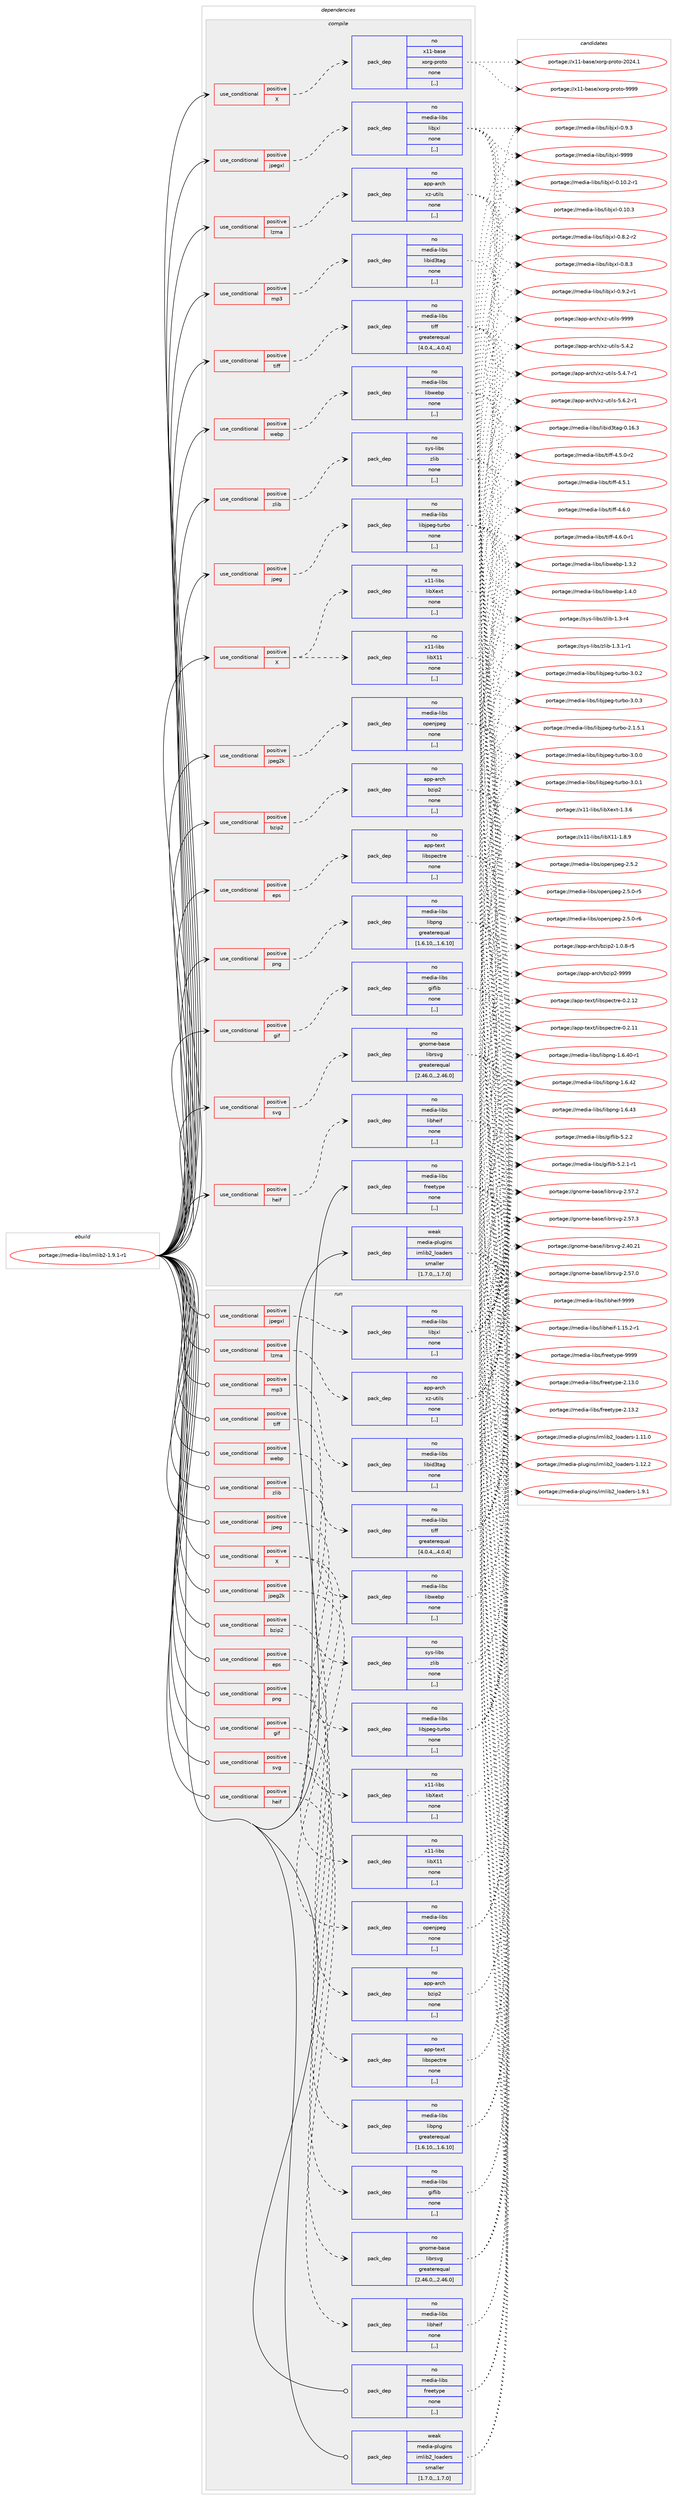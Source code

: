 digraph prolog {

# *************
# Graph options
# *************

newrank=true;
concentrate=true;
compound=true;
graph [rankdir=LR,fontname=Helvetica,fontsize=10,ranksep=1.5];#, ranksep=2.5, nodesep=0.2];
edge  [arrowhead=vee];
node  [fontname=Helvetica,fontsize=10];

# **********
# The ebuild
# **********

subgraph cluster_leftcol {
color=gray;
rank=same;
label=<<i>ebuild</i>>;
id [label="portage://media-libs/imlib2-1.9.1-r1", color=red, width=4, href="../media-libs/imlib2-1.9.1-r1.svg"];
}

# ****************
# The dependencies
# ****************

subgraph cluster_midcol {
color=gray;
label=<<i>dependencies</i>>;
subgraph cluster_compile {
fillcolor="#eeeeee";
style=filled;
label=<<i>compile</i>>;
subgraph cond73514 {
dependency291479 [label=<<TABLE BORDER="0" CELLBORDER="1" CELLSPACING="0" CELLPADDING="4"><TR><TD ROWSPAN="3" CELLPADDING="10">use_conditional</TD></TR><TR><TD>positive</TD></TR><TR><TD>X</TD></TR></TABLE>>, shape=none, color=red];
subgraph pack215655 {
dependency291480 [label=<<TABLE BORDER="0" CELLBORDER="1" CELLSPACING="0" CELLPADDING="4" WIDTH="220"><TR><TD ROWSPAN="6" CELLPADDING="30">pack_dep</TD></TR><TR><TD WIDTH="110">no</TD></TR><TR><TD>x11-base</TD></TR><TR><TD>xorg-proto</TD></TR><TR><TD>none</TD></TR><TR><TD>[,,]</TD></TR></TABLE>>, shape=none, color=blue];
}
dependency291479:e -> dependency291480:w [weight=20,style="dashed",arrowhead="vee"];
}
id:e -> dependency291479:w [weight=20,style="solid",arrowhead="vee"];
subgraph cond73515 {
dependency291481 [label=<<TABLE BORDER="0" CELLBORDER="1" CELLSPACING="0" CELLPADDING="4"><TR><TD ROWSPAN="3" CELLPADDING="10">use_conditional</TD></TR><TR><TD>positive</TD></TR><TR><TD>X</TD></TR></TABLE>>, shape=none, color=red];
subgraph pack215656 {
dependency291482 [label=<<TABLE BORDER="0" CELLBORDER="1" CELLSPACING="0" CELLPADDING="4" WIDTH="220"><TR><TD ROWSPAN="6" CELLPADDING="30">pack_dep</TD></TR><TR><TD WIDTH="110">no</TD></TR><TR><TD>x11-libs</TD></TR><TR><TD>libX11</TD></TR><TR><TD>none</TD></TR><TR><TD>[,,]</TD></TR></TABLE>>, shape=none, color=blue];
}
dependency291481:e -> dependency291482:w [weight=20,style="dashed",arrowhead="vee"];
subgraph pack215657 {
dependency291483 [label=<<TABLE BORDER="0" CELLBORDER="1" CELLSPACING="0" CELLPADDING="4" WIDTH="220"><TR><TD ROWSPAN="6" CELLPADDING="30">pack_dep</TD></TR><TR><TD WIDTH="110">no</TD></TR><TR><TD>x11-libs</TD></TR><TR><TD>libXext</TD></TR><TR><TD>none</TD></TR><TR><TD>[,,]</TD></TR></TABLE>>, shape=none, color=blue];
}
dependency291481:e -> dependency291483:w [weight=20,style="dashed",arrowhead="vee"];
}
id:e -> dependency291481:w [weight=20,style="solid",arrowhead="vee"];
subgraph cond73516 {
dependency291484 [label=<<TABLE BORDER="0" CELLBORDER="1" CELLSPACING="0" CELLPADDING="4"><TR><TD ROWSPAN="3" CELLPADDING="10">use_conditional</TD></TR><TR><TD>positive</TD></TR><TR><TD>bzip2</TD></TR></TABLE>>, shape=none, color=red];
subgraph pack215658 {
dependency291485 [label=<<TABLE BORDER="0" CELLBORDER="1" CELLSPACING="0" CELLPADDING="4" WIDTH="220"><TR><TD ROWSPAN="6" CELLPADDING="30">pack_dep</TD></TR><TR><TD WIDTH="110">no</TD></TR><TR><TD>app-arch</TD></TR><TR><TD>bzip2</TD></TR><TR><TD>none</TD></TR><TR><TD>[,,]</TD></TR></TABLE>>, shape=none, color=blue];
}
dependency291484:e -> dependency291485:w [weight=20,style="dashed",arrowhead="vee"];
}
id:e -> dependency291484:w [weight=20,style="solid",arrowhead="vee"];
subgraph cond73517 {
dependency291486 [label=<<TABLE BORDER="0" CELLBORDER="1" CELLSPACING="0" CELLPADDING="4"><TR><TD ROWSPAN="3" CELLPADDING="10">use_conditional</TD></TR><TR><TD>positive</TD></TR><TR><TD>eps</TD></TR></TABLE>>, shape=none, color=red];
subgraph pack215659 {
dependency291487 [label=<<TABLE BORDER="0" CELLBORDER="1" CELLSPACING="0" CELLPADDING="4" WIDTH="220"><TR><TD ROWSPAN="6" CELLPADDING="30">pack_dep</TD></TR><TR><TD WIDTH="110">no</TD></TR><TR><TD>app-text</TD></TR><TR><TD>libspectre</TD></TR><TR><TD>none</TD></TR><TR><TD>[,,]</TD></TR></TABLE>>, shape=none, color=blue];
}
dependency291486:e -> dependency291487:w [weight=20,style="dashed",arrowhead="vee"];
}
id:e -> dependency291486:w [weight=20,style="solid",arrowhead="vee"];
subgraph cond73518 {
dependency291488 [label=<<TABLE BORDER="0" CELLBORDER="1" CELLSPACING="0" CELLPADDING="4"><TR><TD ROWSPAN="3" CELLPADDING="10">use_conditional</TD></TR><TR><TD>positive</TD></TR><TR><TD>gif</TD></TR></TABLE>>, shape=none, color=red];
subgraph pack215660 {
dependency291489 [label=<<TABLE BORDER="0" CELLBORDER="1" CELLSPACING="0" CELLPADDING="4" WIDTH="220"><TR><TD ROWSPAN="6" CELLPADDING="30">pack_dep</TD></TR><TR><TD WIDTH="110">no</TD></TR><TR><TD>media-libs</TD></TR><TR><TD>giflib</TD></TR><TR><TD>none</TD></TR><TR><TD>[,,]</TD></TR></TABLE>>, shape=none, color=blue];
}
dependency291488:e -> dependency291489:w [weight=20,style="dashed",arrowhead="vee"];
}
id:e -> dependency291488:w [weight=20,style="solid",arrowhead="vee"];
subgraph cond73519 {
dependency291490 [label=<<TABLE BORDER="0" CELLBORDER="1" CELLSPACING="0" CELLPADDING="4"><TR><TD ROWSPAN="3" CELLPADDING="10">use_conditional</TD></TR><TR><TD>positive</TD></TR><TR><TD>heif</TD></TR></TABLE>>, shape=none, color=red];
subgraph pack215661 {
dependency291491 [label=<<TABLE BORDER="0" CELLBORDER="1" CELLSPACING="0" CELLPADDING="4" WIDTH="220"><TR><TD ROWSPAN="6" CELLPADDING="30">pack_dep</TD></TR><TR><TD WIDTH="110">no</TD></TR><TR><TD>media-libs</TD></TR><TR><TD>libheif</TD></TR><TR><TD>none</TD></TR><TR><TD>[,,]</TD></TR></TABLE>>, shape=none, color=blue];
}
dependency291490:e -> dependency291491:w [weight=20,style="dashed",arrowhead="vee"];
}
id:e -> dependency291490:w [weight=20,style="solid",arrowhead="vee"];
subgraph cond73520 {
dependency291492 [label=<<TABLE BORDER="0" CELLBORDER="1" CELLSPACING="0" CELLPADDING="4"><TR><TD ROWSPAN="3" CELLPADDING="10">use_conditional</TD></TR><TR><TD>positive</TD></TR><TR><TD>jpeg</TD></TR></TABLE>>, shape=none, color=red];
subgraph pack215662 {
dependency291493 [label=<<TABLE BORDER="0" CELLBORDER="1" CELLSPACING="0" CELLPADDING="4" WIDTH="220"><TR><TD ROWSPAN="6" CELLPADDING="30">pack_dep</TD></TR><TR><TD WIDTH="110">no</TD></TR><TR><TD>media-libs</TD></TR><TR><TD>libjpeg-turbo</TD></TR><TR><TD>none</TD></TR><TR><TD>[,,]</TD></TR></TABLE>>, shape=none, color=blue];
}
dependency291492:e -> dependency291493:w [weight=20,style="dashed",arrowhead="vee"];
}
id:e -> dependency291492:w [weight=20,style="solid",arrowhead="vee"];
subgraph cond73521 {
dependency291494 [label=<<TABLE BORDER="0" CELLBORDER="1" CELLSPACING="0" CELLPADDING="4"><TR><TD ROWSPAN="3" CELLPADDING="10">use_conditional</TD></TR><TR><TD>positive</TD></TR><TR><TD>jpeg2k</TD></TR></TABLE>>, shape=none, color=red];
subgraph pack215663 {
dependency291495 [label=<<TABLE BORDER="0" CELLBORDER="1" CELLSPACING="0" CELLPADDING="4" WIDTH="220"><TR><TD ROWSPAN="6" CELLPADDING="30">pack_dep</TD></TR><TR><TD WIDTH="110">no</TD></TR><TR><TD>media-libs</TD></TR><TR><TD>openjpeg</TD></TR><TR><TD>none</TD></TR><TR><TD>[,,]</TD></TR></TABLE>>, shape=none, color=blue];
}
dependency291494:e -> dependency291495:w [weight=20,style="dashed",arrowhead="vee"];
}
id:e -> dependency291494:w [weight=20,style="solid",arrowhead="vee"];
subgraph cond73522 {
dependency291496 [label=<<TABLE BORDER="0" CELLBORDER="1" CELLSPACING="0" CELLPADDING="4"><TR><TD ROWSPAN="3" CELLPADDING="10">use_conditional</TD></TR><TR><TD>positive</TD></TR><TR><TD>jpegxl</TD></TR></TABLE>>, shape=none, color=red];
subgraph pack215664 {
dependency291497 [label=<<TABLE BORDER="0" CELLBORDER="1" CELLSPACING="0" CELLPADDING="4" WIDTH="220"><TR><TD ROWSPAN="6" CELLPADDING="30">pack_dep</TD></TR><TR><TD WIDTH="110">no</TD></TR><TR><TD>media-libs</TD></TR><TR><TD>libjxl</TD></TR><TR><TD>none</TD></TR><TR><TD>[,,]</TD></TR></TABLE>>, shape=none, color=blue];
}
dependency291496:e -> dependency291497:w [weight=20,style="dashed",arrowhead="vee"];
}
id:e -> dependency291496:w [weight=20,style="solid",arrowhead="vee"];
subgraph cond73523 {
dependency291498 [label=<<TABLE BORDER="0" CELLBORDER="1" CELLSPACING="0" CELLPADDING="4"><TR><TD ROWSPAN="3" CELLPADDING="10">use_conditional</TD></TR><TR><TD>positive</TD></TR><TR><TD>lzma</TD></TR></TABLE>>, shape=none, color=red];
subgraph pack215665 {
dependency291499 [label=<<TABLE BORDER="0" CELLBORDER="1" CELLSPACING="0" CELLPADDING="4" WIDTH="220"><TR><TD ROWSPAN="6" CELLPADDING="30">pack_dep</TD></TR><TR><TD WIDTH="110">no</TD></TR><TR><TD>app-arch</TD></TR><TR><TD>xz-utils</TD></TR><TR><TD>none</TD></TR><TR><TD>[,,]</TD></TR></TABLE>>, shape=none, color=blue];
}
dependency291498:e -> dependency291499:w [weight=20,style="dashed",arrowhead="vee"];
}
id:e -> dependency291498:w [weight=20,style="solid",arrowhead="vee"];
subgraph cond73524 {
dependency291500 [label=<<TABLE BORDER="0" CELLBORDER="1" CELLSPACING="0" CELLPADDING="4"><TR><TD ROWSPAN="3" CELLPADDING="10">use_conditional</TD></TR><TR><TD>positive</TD></TR><TR><TD>mp3</TD></TR></TABLE>>, shape=none, color=red];
subgraph pack215666 {
dependency291501 [label=<<TABLE BORDER="0" CELLBORDER="1" CELLSPACING="0" CELLPADDING="4" WIDTH="220"><TR><TD ROWSPAN="6" CELLPADDING="30">pack_dep</TD></TR><TR><TD WIDTH="110">no</TD></TR><TR><TD>media-libs</TD></TR><TR><TD>libid3tag</TD></TR><TR><TD>none</TD></TR><TR><TD>[,,]</TD></TR></TABLE>>, shape=none, color=blue];
}
dependency291500:e -> dependency291501:w [weight=20,style="dashed",arrowhead="vee"];
}
id:e -> dependency291500:w [weight=20,style="solid",arrowhead="vee"];
subgraph cond73525 {
dependency291502 [label=<<TABLE BORDER="0" CELLBORDER="1" CELLSPACING="0" CELLPADDING="4"><TR><TD ROWSPAN="3" CELLPADDING="10">use_conditional</TD></TR><TR><TD>positive</TD></TR><TR><TD>png</TD></TR></TABLE>>, shape=none, color=red];
subgraph pack215667 {
dependency291503 [label=<<TABLE BORDER="0" CELLBORDER="1" CELLSPACING="0" CELLPADDING="4" WIDTH="220"><TR><TD ROWSPAN="6" CELLPADDING="30">pack_dep</TD></TR><TR><TD WIDTH="110">no</TD></TR><TR><TD>media-libs</TD></TR><TR><TD>libpng</TD></TR><TR><TD>greaterequal</TD></TR><TR><TD>[1.6.10,,,1.6.10]</TD></TR></TABLE>>, shape=none, color=blue];
}
dependency291502:e -> dependency291503:w [weight=20,style="dashed",arrowhead="vee"];
}
id:e -> dependency291502:w [weight=20,style="solid",arrowhead="vee"];
subgraph cond73526 {
dependency291504 [label=<<TABLE BORDER="0" CELLBORDER="1" CELLSPACING="0" CELLPADDING="4"><TR><TD ROWSPAN="3" CELLPADDING="10">use_conditional</TD></TR><TR><TD>positive</TD></TR><TR><TD>svg</TD></TR></TABLE>>, shape=none, color=red];
subgraph pack215668 {
dependency291505 [label=<<TABLE BORDER="0" CELLBORDER="1" CELLSPACING="0" CELLPADDING="4" WIDTH="220"><TR><TD ROWSPAN="6" CELLPADDING="30">pack_dep</TD></TR><TR><TD WIDTH="110">no</TD></TR><TR><TD>gnome-base</TD></TR><TR><TD>librsvg</TD></TR><TR><TD>greaterequal</TD></TR><TR><TD>[2.46.0,,,2.46.0]</TD></TR></TABLE>>, shape=none, color=blue];
}
dependency291504:e -> dependency291505:w [weight=20,style="dashed",arrowhead="vee"];
}
id:e -> dependency291504:w [weight=20,style="solid",arrowhead="vee"];
subgraph cond73527 {
dependency291506 [label=<<TABLE BORDER="0" CELLBORDER="1" CELLSPACING="0" CELLPADDING="4"><TR><TD ROWSPAN="3" CELLPADDING="10">use_conditional</TD></TR><TR><TD>positive</TD></TR><TR><TD>tiff</TD></TR></TABLE>>, shape=none, color=red];
subgraph pack215669 {
dependency291507 [label=<<TABLE BORDER="0" CELLBORDER="1" CELLSPACING="0" CELLPADDING="4" WIDTH="220"><TR><TD ROWSPAN="6" CELLPADDING="30">pack_dep</TD></TR><TR><TD WIDTH="110">no</TD></TR><TR><TD>media-libs</TD></TR><TR><TD>tiff</TD></TR><TR><TD>greaterequal</TD></TR><TR><TD>[4.0.4,,,4.0.4]</TD></TR></TABLE>>, shape=none, color=blue];
}
dependency291506:e -> dependency291507:w [weight=20,style="dashed",arrowhead="vee"];
}
id:e -> dependency291506:w [weight=20,style="solid",arrowhead="vee"];
subgraph cond73528 {
dependency291508 [label=<<TABLE BORDER="0" CELLBORDER="1" CELLSPACING="0" CELLPADDING="4"><TR><TD ROWSPAN="3" CELLPADDING="10">use_conditional</TD></TR><TR><TD>positive</TD></TR><TR><TD>webp</TD></TR></TABLE>>, shape=none, color=red];
subgraph pack215670 {
dependency291509 [label=<<TABLE BORDER="0" CELLBORDER="1" CELLSPACING="0" CELLPADDING="4" WIDTH="220"><TR><TD ROWSPAN="6" CELLPADDING="30">pack_dep</TD></TR><TR><TD WIDTH="110">no</TD></TR><TR><TD>media-libs</TD></TR><TR><TD>libwebp</TD></TR><TR><TD>none</TD></TR><TR><TD>[,,]</TD></TR></TABLE>>, shape=none, color=blue];
}
dependency291508:e -> dependency291509:w [weight=20,style="dashed",arrowhead="vee"];
}
id:e -> dependency291508:w [weight=20,style="solid",arrowhead="vee"];
subgraph cond73529 {
dependency291510 [label=<<TABLE BORDER="0" CELLBORDER="1" CELLSPACING="0" CELLPADDING="4"><TR><TD ROWSPAN="3" CELLPADDING="10">use_conditional</TD></TR><TR><TD>positive</TD></TR><TR><TD>zlib</TD></TR></TABLE>>, shape=none, color=red];
subgraph pack215671 {
dependency291511 [label=<<TABLE BORDER="0" CELLBORDER="1" CELLSPACING="0" CELLPADDING="4" WIDTH="220"><TR><TD ROWSPAN="6" CELLPADDING="30">pack_dep</TD></TR><TR><TD WIDTH="110">no</TD></TR><TR><TD>sys-libs</TD></TR><TR><TD>zlib</TD></TR><TR><TD>none</TD></TR><TR><TD>[,,]</TD></TR></TABLE>>, shape=none, color=blue];
}
dependency291510:e -> dependency291511:w [weight=20,style="dashed",arrowhead="vee"];
}
id:e -> dependency291510:w [weight=20,style="solid",arrowhead="vee"];
subgraph pack215672 {
dependency291512 [label=<<TABLE BORDER="0" CELLBORDER="1" CELLSPACING="0" CELLPADDING="4" WIDTH="220"><TR><TD ROWSPAN="6" CELLPADDING="30">pack_dep</TD></TR><TR><TD WIDTH="110">no</TD></TR><TR><TD>media-libs</TD></TR><TR><TD>freetype</TD></TR><TR><TD>none</TD></TR><TR><TD>[,,]</TD></TR></TABLE>>, shape=none, color=blue];
}
id:e -> dependency291512:w [weight=20,style="solid",arrowhead="vee"];
subgraph pack215673 {
dependency291513 [label=<<TABLE BORDER="0" CELLBORDER="1" CELLSPACING="0" CELLPADDING="4" WIDTH="220"><TR><TD ROWSPAN="6" CELLPADDING="30">pack_dep</TD></TR><TR><TD WIDTH="110">weak</TD></TR><TR><TD>media-plugins</TD></TR><TR><TD>imlib2_loaders</TD></TR><TR><TD>smaller</TD></TR><TR><TD>[1.7.0,,,1.7.0]</TD></TR></TABLE>>, shape=none, color=blue];
}
id:e -> dependency291513:w [weight=20,style="solid",arrowhead="vee"];
}
subgraph cluster_compileandrun {
fillcolor="#eeeeee";
style=filled;
label=<<i>compile and run</i>>;
}
subgraph cluster_run {
fillcolor="#eeeeee";
style=filled;
label=<<i>run</i>>;
subgraph cond73530 {
dependency291514 [label=<<TABLE BORDER="0" CELLBORDER="1" CELLSPACING="0" CELLPADDING="4"><TR><TD ROWSPAN="3" CELLPADDING="10">use_conditional</TD></TR><TR><TD>positive</TD></TR><TR><TD>X</TD></TR></TABLE>>, shape=none, color=red];
subgraph pack215674 {
dependency291515 [label=<<TABLE BORDER="0" CELLBORDER="1" CELLSPACING="0" CELLPADDING="4" WIDTH="220"><TR><TD ROWSPAN="6" CELLPADDING="30">pack_dep</TD></TR><TR><TD WIDTH="110">no</TD></TR><TR><TD>x11-libs</TD></TR><TR><TD>libX11</TD></TR><TR><TD>none</TD></TR><TR><TD>[,,]</TD></TR></TABLE>>, shape=none, color=blue];
}
dependency291514:e -> dependency291515:w [weight=20,style="dashed",arrowhead="vee"];
subgraph pack215675 {
dependency291516 [label=<<TABLE BORDER="0" CELLBORDER="1" CELLSPACING="0" CELLPADDING="4" WIDTH="220"><TR><TD ROWSPAN="6" CELLPADDING="30">pack_dep</TD></TR><TR><TD WIDTH="110">no</TD></TR><TR><TD>x11-libs</TD></TR><TR><TD>libXext</TD></TR><TR><TD>none</TD></TR><TR><TD>[,,]</TD></TR></TABLE>>, shape=none, color=blue];
}
dependency291514:e -> dependency291516:w [weight=20,style="dashed",arrowhead="vee"];
}
id:e -> dependency291514:w [weight=20,style="solid",arrowhead="odot"];
subgraph cond73531 {
dependency291517 [label=<<TABLE BORDER="0" CELLBORDER="1" CELLSPACING="0" CELLPADDING="4"><TR><TD ROWSPAN="3" CELLPADDING="10">use_conditional</TD></TR><TR><TD>positive</TD></TR><TR><TD>bzip2</TD></TR></TABLE>>, shape=none, color=red];
subgraph pack215676 {
dependency291518 [label=<<TABLE BORDER="0" CELLBORDER="1" CELLSPACING="0" CELLPADDING="4" WIDTH="220"><TR><TD ROWSPAN="6" CELLPADDING="30">pack_dep</TD></TR><TR><TD WIDTH="110">no</TD></TR><TR><TD>app-arch</TD></TR><TR><TD>bzip2</TD></TR><TR><TD>none</TD></TR><TR><TD>[,,]</TD></TR></TABLE>>, shape=none, color=blue];
}
dependency291517:e -> dependency291518:w [weight=20,style="dashed",arrowhead="vee"];
}
id:e -> dependency291517:w [weight=20,style="solid",arrowhead="odot"];
subgraph cond73532 {
dependency291519 [label=<<TABLE BORDER="0" CELLBORDER="1" CELLSPACING="0" CELLPADDING="4"><TR><TD ROWSPAN="3" CELLPADDING="10">use_conditional</TD></TR><TR><TD>positive</TD></TR><TR><TD>eps</TD></TR></TABLE>>, shape=none, color=red];
subgraph pack215677 {
dependency291520 [label=<<TABLE BORDER="0" CELLBORDER="1" CELLSPACING="0" CELLPADDING="4" WIDTH="220"><TR><TD ROWSPAN="6" CELLPADDING="30">pack_dep</TD></TR><TR><TD WIDTH="110">no</TD></TR><TR><TD>app-text</TD></TR><TR><TD>libspectre</TD></TR><TR><TD>none</TD></TR><TR><TD>[,,]</TD></TR></TABLE>>, shape=none, color=blue];
}
dependency291519:e -> dependency291520:w [weight=20,style="dashed",arrowhead="vee"];
}
id:e -> dependency291519:w [weight=20,style="solid",arrowhead="odot"];
subgraph cond73533 {
dependency291521 [label=<<TABLE BORDER="0" CELLBORDER="1" CELLSPACING="0" CELLPADDING="4"><TR><TD ROWSPAN="3" CELLPADDING="10">use_conditional</TD></TR><TR><TD>positive</TD></TR><TR><TD>gif</TD></TR></TABLE>>, shape=none, color=red];
subgraph pack215678 {
dependency291522 [label=<<TABLE BORDER="0" CELLBORDER="1" CELLSPACING="0" CELLPADDING="4" WIDTH="220"><TR><TD ROWSPAN="6" CELLPADDING="30">pack_dep</TD></TR><TR><TD WIDTH="110">no</TD></TR><TR><TD>media-libs</TD></TR><TR><TD>giflib</TD></TR><TR><TD>none</TD></TR><TR><TD>[,,]</TD></TR></TABLE>>, shape=none, color=blue];
}
dependency291521:e -> dependency291522:w [weight=20,style="dashed",arrowhead="vee"];
}
id:e -> dependency291521:w [weight=20,style="solid",arrowhead="odot"];
subgraph cond73534 {
dependency291523 [label=<<TABLE BORDER="0" CELLBORDER="1" CELLSPACING="0" CELLPADDING="4"><TR><TD ROWSPAN="3" CELLPADDING="10">use_conditional</TD></TR><TR><TD>positive</TD></TR><TR><TD>heif</TD></TR></TABLE>>, shape=none, color=red];
subgraph pack215679 {
dependency291524 [label=<<TABLE BORDER="0" CELLBORDER="1" CELLSPACING="0" CELLPADDING="4" WIDTH="220"><TR><TD ROWSPAN="6" CELLPADDING="30">pack_dep</TD></TR><TR><TD WIDTH="110">no</TD></TR><TR><TD>media-libs</TD></TR><TR><TD>libheif</TD></TR><TR><TD>none</TD></TR><TR><TD>[,,]</TD></TR></TABLE>>, shape=none, color=blue];
}
dependency291523:e -> dependency291524:w [weight=20,style="dashed",arrowhead="vee"];
}
id:e -> dependency291523:w [weight=20,style="solid",arrowhead="odot"];
subgraph cond73535 {
dependency291525 [label=<<TABLE BORDER="0" CELLBORDER="1" CELLSPACING="0" CELLPADDING="4"><TR><TD ROWSPAN="3" CELLPADDING="10">use_conditional</TD></TR><TR><TD>positive</TD></TR><TR><TD>jpeg</TD></TR></TABLE>>, shape=none, color=red];
subgraph pack215680 {
dependency291526 [label=<<TABLE BORDER="0" CELLBORDER="1" CELLSPACING="0" CELLPADDING="4" WIDTH="220"><TR><TD ROWSPAN="6" CELLPADDING="30">pack_dep</TD></TR><TR><TD WIDTH="110">no</TD></TR><TR><TD>media-libs</TD></TR><TR><TD>libjpeg-turbo</TD></TR><TR><TD>none</TD></TR><TR><TD>[,,]</TD></TR></TABLE>>, shape=none, color=blue];
}
dependency291525:e -> dependency291526:w [weight=20,style="dashed",arrowhead="vee"];
}
id:e -> dependency291525:w [weight=20,style="solid",arrowhead="odot"];
subgraph cond73536 {
dependency291527 [label=<<TABLE BORDER="0" CELLBORDER="1" CELLSPACING="0" CELLPADDING="4"><TR><TD ROWSPAN="3" CELLPADDING="10">use_conditional</TD></TR><TR><TD>positive</TD></TR><TR><TD>jpeg2k</TD></TR></TABLE>>, shape=none, color=red];
subgraph pack215681 {
dependency291528 [label=<<TABLE BORDER="0" CELLBORDER="1" CELLSPACING="0" CELLPADDING="4" WIDTH="220"><TR><TD ROWSPAN="6" CELLPADDING="30">pack_dep</TD></TR><TR><TD WIDTH="110">no</TD></TR><TR><TD>media-libs</TD></TR><TR><TD>openjpeg</TD></TR><TR><TD>none</TD></TR><TR><TD>[,,]</TD></TR></TABLE>>, shape=none, color=blue];
}
dependency291527:e -> dependency291528:w [weight=20,style="dashed",arrowhead="vee"];
}
id:e -> dependency291527:w [weight=20,style="solid",arrowhead="odot"];
subgraph cond73537 {
dependency291529 [label=<<TABLE BORDER="0" CELLBORDER="1" CELLSPACING="0" CELLPADDING="4"><TR><TD ROWSPAN="3" CELLPADDING="10">use_conditional</TD></TR><TR><TD>positive</TD></TR><TR><TD>jpegxl</TD></TR></TABLE>>, shape=none, color=red];
subgraph pack215682 {
dependency291530 [label=<<TABLE BORDER="0" CELLBORDER="1" CELLSPACING="0" CELLPADDING="4" WIDTH="220"><TR><TD ROWSPAN="6" CELLPADDING="30">pack_dep</TD></TR><TR><TD WIDTH="110">no</TD></TR><TR><TD>media-libs</TD></TR><TR><TD>libjxl</TD></TR><TR><TD>none</TD></TR><TR><TD>[,,]</TD></TR></TABLE>>, shape=none, color=blue];
}
dependency291529:e -> dependency291530:w [weight=20,style="dashed",arrowhead="vee"];
}
id:e -> dependency291529:w [weight=20,style="solid",arrowhead="odot"];
subgraph cond73538 {
dependency291531 [label=<<TABLE BORDER="0" CELLBORDER="1" CELLSPACING="0" CELLPADDING="4"><TR><TD ROWSPAN="3" CELLPADDING="10">use_conditional</TD></TR><TR><TD>positive</TD></TR><TR><TD>lzma</TD></TR></TABLE>>, shape=none, color=red];
subgraph pack215683 {
dependency291532 [label=<<TABLE BORDER="0" CELLBORDER="1" CELLSPACING="0" CELLPADDING="4" WIDTH="220"><TR><TD ROWSPAN="6" CELLPADDING="30">pack_dep</TD></TR><TR><TD WIDTH="110">no</TD></TR><TR><TD>app-arch</TD></TR><TR><TD>xz-utils</TD></TR><TR><TD>none</TD></TR><TR><TD>[,,]</TD></TR></TABLE>>, shape=none, color=blue];
}
dependency291531:e -> dependency291532:w [weight=20,style="dashed",arrowhead="vee"];
}
id:e -> dependency291531:w [weight=20,style="solid",arrowhead="odot"];
subgraph cond73539 {
dependency291533 [label=<<TABLE BORDER="0" CELLBORDER="1" CELLSPACING="0" CELLPADDING="4"><TR><TD ROWSPAN="3" CELLPADDING="10">use_conditional</TD></TR><TR><TD>positive</TD></TR><TR><TD>mp3</TD></TR></TABLE>>, shape=none, color=red];
subgraph pack215684 {
dependency291534 [label=<<TABLE BORDER="0" CELLBORDER="1" CELLSPACING="0" CELLPADDING="4" WIDTH="220"><TR><TD ROWSPAN="6" CELLPADDING="30">pack_dep</TD></TR><TR><TD WIDTH="110">no</TD></TR><TR><TD>media-libs</TD></TR><TR><TD>libid3tag</TD></TR><TR><TD>none</TD></TR><TR><TD>[,,]</TD></TR></TABLE>>, shape=none, color=blue];
}
dependency291533:e -> dependency291534:w [weight=20,style="dashed",arrowhead="vee"];
}
id:e -> dependency291533:w [weight=20,style="solid",arrowhead="odot"];
subgraph cond73540 {
dependency291535 [label=<<TABLE BORDER="0" CELLBORDER="1" CELLSPACING="0" CELLPADDING="4"><TR><TD ROWSPAN="3" CELLPADDING="10">use_conditional</TD></TR><TR><TD>positive</TD></TR><TR><TD>png</TD></TR></TABLE>>, shape=none, color=red];
subgraph pack215685 {
dependency291536 [label=<<TABLE BORDER="0" CELLBORDER="1" CELLSPACING="0" CELLPADDING="4" WIDTH="220"><TR><TD ROWSPAN="6" CELLPADDING="30">pack_dep</TD></TR><TR><TD WIDTH="110">no</TD></TR><TR><TD>media-libs</TD></TR><TR><TD>libpng</TD></TR><TR><TD>greaterequal</TD></TR><TR><TD>[1.6.10,,,1.6.10]</TD></TR></TABLE>>, shape=none, color=blue];
}
dependency291535:e -> dependency291536:w [weight=20,style="dashed",arrowhead="vee"];
}
id:e -> dependency291535:w [weight=20,style="solid",arrowhead="odot"];
subgraph cond73541 {
dependency291537 [label=<<TABLE BORDER="0" CELLBORDER="1" CELLSPACING="0" CELLPADDING="4"><TR><TD ROWSPAN="3" CELLPADDING="10">use_conditional</TD></TR><TR><TD>positive</TD></TR><TR><TD>svg</TD></TR></TABLE>>, shape=none, color=red];
subgraph pack215686 {
dependency291538 [label=<<TABLE BORDER="0" CELLBORDER="1" CELLSPACING="0" CELLPADDING="4" WIDTH="220"><TR><TD ROWSPAN="6" CELLPADDING="30">pack_dep</TD></TR><TR><TD WIDTH="110">no</TD></TR><TR><TD>gnome-base</TD></TR><TR><TD>librsvg</TD></TR><TR><TD>greaterequal</TD></TR><TR><TD>[2.46.0,,,2.46.0]</TD></TR></TABLE>>, shape=none, color=blue];
}
dependency291537:e -> dependency291538:w [weight=20,style="dashed",arrowhead="vee"];
}
id:e -> dependency291537:w [weight=20,style="solid",arrowhead="odot"];
subgraph cond73542 {
dependency291539 [label=<<TABLE BORDER="0" CELLBORDER="1" CELLSPACING="0" CELLPADDING="4"><TR><TD ROWSPAN="3" CELLPADDING="10">use_conditional</TD></TR><TR><TD>positive</TD></TR><TR><TD>tiff</TD></TR></TABLE>>, shape=none, color=red];
subgraph pack215687 {
dependency291540 [label=<<TABLE BORDER="0" CELLBORDER="1" CELLSPACING="0" CELLPADDING="4" WIDTH="220"><TR><TD ROWSPAN="6" CELLPADDING="30">pack_dep</TD></TR><TR><TD WIDTH="110">no</TD></TR><TR><TD>media-libs</TD></TR><TR><TD>tiff</TD></TR><TR><TD>greaterequal</TD></TR><TR><TD>[4.0.4,,,4.0.4]</TD></TR></TABLE>>, shape=none, color=blue];
}
dependency291539:e -> dependency291540:w [weight=20,style="dashed",arrowhead="vee"];
}
id:e -> dependency291539:w [weight=20,style="solid",arrowhead="odot"];
subgraph cond73543 {
dependency291541 [label=<<TABLE BORDER="0" CELLBORDER="1" CELLSPACING="0" CELLPADDING="4"><TR><TD ROWSPAN="3" CELLPADDING="10">use_conditional</TD></TR><TR><TD>positive</TD></TR><TR><TD>webp</TD></TR></TABLE>>, shape=none, color=red];
subgraph pack215688 {
dependency291542 [label=<<TABLE BORDER="0" CELLBORDER="1" CELLSPACING="0" CELLPADDING="4" WIDTH="220"><TR><TD ROWSPAN="6" CELLPADDING="30">pack_dep</TD></TR><TR><TD WIDTH="110">no</TD></TR><TR><TD>media-libs</TD></TR><TR><TD>libwebp</TD></TR><TR><TD>none</TD></TR><TR><TD>[,,]</TD></TR></TABLE>>, shape=none, color=blue];
}
dependency291541:e -> dependency291542:w [weight=20,style="dashed",arrowhead="vee"];
}
id:e -> dependency291541:w [weight=20,style="solid",arrowhead="odot"];
subgraph cond73544 {
dependency291543 [label=<<TABLE BORDER="0" CELLBORDER="1" CELLSPACING="0" CELLPADDING="4"><TR><TD ROWSPAN="3" CELLPADDING="10">use_conditional</TD></TR><TR><TD>positive</TD></TR><TR><TD>zlib</TD></TR></TABLE>>, shape=none, color=red];
subgraph pack215689 {
dependency291544 [label=<<TABLE BORDER="0" CELLBORDER="1" CELLSPACING="0" CELLPADDING="4" WIDTH="220"><TR><TD ROWSPAN="6" CELLPADDING="30">pack_dep</TD></TR><TR><TD WIDTH="110">no</TD></TR><TR><TD>sys-libs</TD></TR><TR><TD>zlib</TD></TR><TR><TD>none</TD></TR><TR><TD>[,,]</TD></TR></TABLE>>, shape=none, color=blue];
}
dependency291543:e -> dependency291544:w [weight=20,style="dashed",arrowhead="vee"];
}
id:e -> dependency291543:w [weight=20,style="solid",arrowhead="odot"];
subgraph pack215690 {
dependency291545 [label=<<TABLE BORDER="0" CELLBORDER="1" CELLSPACING="0" CELLPADDING="4" WIDTH="220"><TR><TD ROWSPAN="6" CELLPADDING="30">pack_dep</TD></TR><TR><TD WIDTH="110">no</TD></TR><TR><TD>media-libs</TD></TR><TR><TD>freetype</TD></TR><TR><TD>none</TD></TR><TR><TD>[,,]</TD></TR></TABLE>>, shape=none, color=blue];
}
id:e -> dependency291545:w [weight=20,style="solid",arrowhead="odot"];
subgraph pack215691 {
dependency291546 [label=<<TABLE BORDER="0" CELLBORDER="1" CELLSPACING="0" CELLPADDING="4" WIDTH="220"><TR><TD ROWSPAN="6" CELLPADDING="30">pack_dep</TD></TR><TR><TD WIDTH="110">weak</TD></TR><TR><TD>media-plugins</TD></TR><TR><TD>imlib2_loaders</TD></TR><TR><TD>smaller</TD></TR><TR><TD>[1.7.0,,,1.7.0]</TD></TR></TABLE>>, shape=none, color=blue];
}
id:e -> dependency291546:w [weight=20,style="solid",arrowhead="odot"];
}
}

# **************
# The candidates
# **************

subgraph cluster_choices {
rank=same;
color=gray;
label=<<i>candidates</i>>;

subgraph choice215655 {
color=black;
nodesep=1;
choice1204949459897115101471201111141034511211411111611145504850524649 [label="portage://x11-base/xorg-proto-2024.1", color=red, width=4,href="../x11-base/xorg-proto-2024.1.svg"];
choice120494945989711510147120111114103451121141111161114557575757 [label="portage://x11-base/xorg-proto-9999", color=red, width=4,href="../x11-base/xorg-proto-9999.svg"];
dependency291480:e -> choice1204949459897115101471201111141034511211411111611145504850524649:w [style=dotted,weight="100"];
dependency291480:e -> choice120494945989711510147120111114103451121141111161114557575757:w [style=dotted,weight="100"];
}
subgraph choice215656 {
color=black;
nodesep=1;
choice120494945108105981154710810598884949454946564657 [label="portage://x11-libs/libX11-1.8.9", color=red, width=4,href="../x11-libs/libX11-1.8.9.svg"];
dependency291482:e -> choice120494945108105981154710810598884949454946564657:w [style=dotted,weight="100"];
}
subgraph choice215657 {
color=black;
nodesep=1;
choice12049494510810598115471081059888101120116454946514654 [label="portage://x11-libs/libXext-1.3.6", color=red, width=4,href="../x11-libs/libXext-1.3.6.svg"];
dependency291483:e -> choice12049494510810598115471081059888101120116454946514654:w [style=dotted,weight="100"];
}
subgraph choice215658 {
color=black;
nodesep=1;
choice971121124597114991044798122105112504549464846564511453 [label="portage://app-arch/bzip2-1.0.8-r5", color=red, width=4,href="../app-arch/bzip2-1.0.8-r5.svg"];
choice971121124597114991044798122105112504557575757 [label="portage://app-arch/bzip2-9999", color=red, width=4,href="../app-arch/bzip2-9999.svg"];
dependency291485:e -> choice971121124597114991044798122105112504549464846564511453:w [style=dotted,weight="100"];
dependency291485:e -> choice971121124597114991044798122105112504557575757:w [style=dotted,weight="100"];
}
subgraph choice215659 {
color=black;
nodesep=1;
choice971121124511610112011647108105981151121019911611410145484650464949 [label="portage://app-text/libspectre-0.2.11", color=red, width=4,href="../app-text/libspectre-0.2.11.svg"];
choice971121124511610112011647108105981151121019911611410145484650464950 [label="portage://app-text/libspectre-0.2.12", color=red, width=4,href="../app-text/libspectre-0.2.12.svg"];
dependency291487:e -> choice971121124511610112011647108105981151121019911611410145484650464949:w [style=dotted,weight="100"];
dependency291487:e -> choice971121124511610112011647108105981151121019911611410145484650464950:w [style=dotted,weight="100"];
}
subgraph choice215660 {
color=black;
nodesep=1;
choice10910110010597451081059811547103105102108105984553465046494511449 [label="portage://media-libs/giflib-5.2.1-r1", color=red, width=4,href="../media-libs/giflib-5.2.1-r1.svg"];
choice1091011001059745108105981154710310510210810598455346504650 [label="portage://media-libs/giflib-5.2.2", color=red, width=4,href="../media-libs/giflib-5.2.2.svg"];
dependency291489:e -> choice10910110010597451081059811547103105102108105984553465046494511449:w [style=dotted,weight="100"];
dependency291489:e -> choice1091011001059745108105981154710310510210810598455346504650:w [style=dotted,weight="100"];
}
subgraph choice215661 {
color=black;
nodesep=1;
choice1091011001059745108105981154710810598104101105102454946495346504511449 [label="portage://media-libs/libheif-1.15.2-r1", color=red, width=4,href="../media-libs/libheif-1.15.2-r1.svg"];
choice10910110010597451081059811547108105981041011051024557575757 [label="portage://media-libs/libheif-9999", color=red, width=4,href="../media-libs/libheif-9999.svg"];
dependency291491:e -> choice1091011001059745108105981154710810598104101105102454946495346504511449:w [style=dotted,weight="100"];
dependency291491:e -> choice10910110010597451081059811547108105981041011051024557575757:w [style=dotted,weight="100"];
}
subgraph choice215662 {
color=black;
nodesep=1;
choice109101100105974510810598115471081059810611210110345116117114981114550464946534649 [label="portage://media-libs/libjpeg-turbo-2.1.5.1", color=red, width=4,href="../media-libs/libjpeg-turbo-2.1.5.1.svg"];
choice10910110010597451081059811547108105981061121011034511611711498111455146484648 [label="portage://media-libs/libjpeg-turbo-3.0.0", color=red, width=4,href="../media-libs/libjpeg-turbo-3.0.0.svg"];
choice10910110010597451081059811547108105981061121011034511611711498111455146484649 [label="portage://media-libs/libjpeg-turbo-3.0.1", color=red, width=4,href="../media-libs/libjpeg-turbo-3.0.1.svg"];
choice10910110010597451081059811547108105981061121011034511611711498111455146484650 [label="portage://media-libs/libjpeg-turbo-3.0.2", color=red, width=4,href="../media-libs/libjpeg-turbo-3.0.2.svg"];
choice10910110010597451081059811547108105981061121011034511611711498111455146484651 [label="portage://media-libs/libjpeg-turbo-3.0.3", color=red, width=4,href="../media-libs/libjpeg-turbo-3.0.3.svg"];
dependency291493:e -> choice109101100105974510810598115471081059810611210110345116117114981114550464946534649:w [style=dotted,weight="100"];
dependency291493:e -> choice10910110010597451081059811547108105981061121011034511611711498111455146484648:w [style=dotted,weight="100"];
dependency291493:e -> choice10910110010597451081059811547108105981061121011034511611711498111455146484649:w [style=dotted,weight="100"];
dependency291493:e -> choice10910110010597451081059811547108105981061121011034511611711498111455146484650:w [style=dotted,weight="100"];
dependency291493:e -> choice10910110010597451081059811547108105981061121011034511611711498111455146484651:w [style=dotted,weight="100"];
}
subgraph choice215663 {
color=black;
nodesep=1;
choice109101100105974510810598115471111121011101061121011034550465346484511453 [label="portage://media-libs/openjpeg-2.5.0-r5", color=red, width=4,href="../media-libs/openjpeg-2.5.0-r5.svg"];
choice109101100105974510810598115471111121011101061121011034550465346484511454 [label="portage://media-libs/openjpeg-2.5.0-r6", color=red, width=4,href="../media-libs/openjpeg-2.5.0-r6.svg"];
choice10910110010597451081059811547111112101110106112101103455046534650 [label="portage://media-libs/openjpeg-2.5.2", color=red, width=4,href="../media-libs/openjpeg-2.5.2.svg"];
dependency291495:e -> choice109101100105974510810598115471111121011101061121011034550465346484511453:w [style=dotted,weight="100"];
dependency291495:e -> choice109101100105974510810598115471111121011101061121011034550465346484511454:w [style=dotted,weight="100"];
dependency291495:e -> choice10910110010597451081059811547111112101110106112101103455046534650:w [style=dotted,weight="100"];
}
subgraph choice215664 {
color=black;
nodesep=1;
choice1091011001059745108105981154710810598106120108454846494846504511449 [label="portage://media-libs/libjxl-0.10.2-r1", color=red, width=4,href="../media-libs/libjxl-0.10.2-r1.svg"];
choice109101100105974510810598115471081059810612010845484649484651 [label="portage://media-libs/libjxl-0.10.3", color=red, width=4,href="../media-libs/libjxl-0.10.3.svg"];
choice10910110010597451081059811547108105981061201084548465646504511450 [label="portage://media-libs/libjxl-0.8.2-r2", color=red, width=4,href="../media-libs/libjxl-0.8.2-r2.svg"];
choice1091011001059745108105981154710810598106120108454846564651 [label="portage://media-libs/libjxl-0.8.3", color=red, width=4,href="../media-libs/libjxl-0.8.3.svg"];
choice10910110010597451081059811547108105981061201084548465746504511449 [label="portage://media-libs/libjxl-0.9.2-r1", color=red, width=4,href="../media-libs/libjxl-0.9.2-r1.svg"];
choice1091011001059745108105981154710810598106120108454846574651 [label="portage://media-libs/libjxl-0.9.3", color=red, width=4,href="../media-libs/libjxl-0.9.3.svg"];
choice10910110010597451081059811547108105981061201084557575757 [label="portage://media-libs/libjxl-9999", color=red, width=4,href="../media-libs/libjxl-9999.svg"];
dependency291497:e -> choice1091011001059745108105981154710810598106120108454846494846504511449:w [style=dotted,weight="100"];
dependency291497:e -> choice109101100105974510810598115471081059810612010845484649484651:w [style=dotted,weight="100"];
dependency291497:e -> choice10910110010597451081059811547108105981061201084548465646504511450:w [style=dotted,weight="100"];
dependency291497:e -> choice1091011001059745108105981154710810598106120108454846564651:w [style=dotted,weight="100"];
dependency291497:e -> choice10910110010597451081059811547108105981061201084548465746504511449:w [style=dotted,weight="100"];
dependency291497:e -> choice1091011001059745108105981154710810598106120108454846574651:w [style=dotted,weight="100"];
dependency291497:e -> choice10910110010597451081059811547108105981061201084557575757:w [style=dotted,weight="100"];
}
subgraph choice215665 {
color=black;
nodesep=1;
choice971121124597114991044712012245117116105108115455346524650 [label="portage://app-arch/xz-utils-5.4.2", color=red, width=4,href="../app-arch/xz-utils-5.4.2.svg"];
choice9711211245971149910447120122451171161051081154553465246554511449 [label="portage://app-arch/xz-utils-5.4.7-r1", color=red, width=4,href="../app-arch/xz-utils-5.4.7-r1.svg"];
choice9711211245971149910447120122451171161051081154553465446504511449 [label="portage://app-arch/xz-utils-5.6.2-r1", color=red, width=4,href="../app-arch/xz-utils-5.6.2-r1.svg"];
choice9711211245971149910447120122451171161051081154557575757 [label="portage://app-arch/xz-utils-9999", color=red, width=4,href="../app-arch/xz-utils-9999.svg"];
dependency291499:e -> choice971121124597114991044712012245117116105108115455346524650:w [style=dotted,weight="100"];
dependency291499:e -> choice9711211245971149910447120122451171161051081154553465246554511449:w [style=dotted,weight="100"];
dependency291499:e -> choice9711211245971149910447120122451171161051081154553465446504511449:w [style=dotted,weight="100"];
dependency291499:e -> choice9711211245971149910447120122451171161051081154557575757:w [style=dotted,weight="100"];
}
subgraph choice215666 {
color=black;
nodesep=1;
choice1091011001059745108105981154710810598105100511169710345484649544651 [label="portage://media-libs/libid3tag-0.16.3", color=red, width=4,href="../media-libs/libid3tag-0.16.3.svg"];
dependency291501:e -> choice1091011001059745108105981154710810598105100511169710345484649544651:w [style=dotted,weight="100"];
}
subgraph choice215667 {
color=black;
nodesep=1;
choice1091011001059745108105981154710810598112110103454946544652484511449 [label="portage://media-libs/libpng-1.6.40-r1", color=red, width=4,href="../media-libs/libpng-1.6.40-r1.svg"];
choice109101100105974510810598115471081059811211010345494654465250 [label="portage://media-libs/libpng-1.6.42", color=red, width=4,href="../media-libs/libpng-1.6.42.svg"];
choice109101100105974510810598115471081059811211010345494654465251 [label="portage://media-libs/libpng-1.6.43", color=red, width=4,href="../media-libs/libpng-1.6.43.svg"];
dependency291503:e -> choice1091011001059745108105981154710810598112110103454946544652484511449:w [style=dotted,weight="100"];
dependency291503:e -> choice109101100105974510810598115471081059811211010345494654465250:w [style=dotted,weight="100"];
dependency291503:e -> choice109101100105974510810598115471081059811211010345494654465251:w [style=dotted,weight="100"];
}
subgraph choice215668 {
color=black;
nodesep=1;
choice10311011110910145989711510147108105981141151181034550465248465049 [label="portage://gnome-base/librsvg-2.40.21", color=red, width=4,href="../gnome-base/librsvg-2.40.21.svg"];
choice103110111109101459897115101471081059811411511810345504653554648 [label="portage://gnome-base/librsvg-2.57.0", color=red, width=4,href="../gnome-base/librsvg-2.57.0.svg"];
choice103110111109101459897115101471081059811411511810345504653554650 [label="portage://gnome-base/librsvg-2.57.2", color=red, width=4,href="../gnome-base/librsvg-2.57.2.svg"];
choice103110111109101459897115101471081059811411511810345504653554651 [label="portage://gnome-base/librsvg-2.57.3", color=red, width=4,href="../gnome-base/librsvg-2.57.3.svg"];
dependency291505:e -> choice10311011110910145989711510147108105981141151181034550465248465049:w [style=dotted,weight="100"];
dependency291505:e -> choice103110111109101459897115101471081059811411511810345504653554648:w [style=dotted,weight="100"];
dependency291505:e -> choice103110111109101459897115101471081059811411511810345504653554650:w [style=dotted,weight="100"];
dependency291505:e -> choice103110111109101459897115101471081059811411511810345504653554651:w [style=dotted,weight="100"];
}
subgraph choice215669 {
color=black;
nodesep=1;
choice109101100105974510810598115471161051021024552465346484511450 [label="portage://media-libs/tiff-4.5.0-r2", color=red, width=4,href="../media-libs/tiff-4.5.0-r2.svg"];
choice10910110010597451081059811547116105102102455246534649 [label="portage://media-libs/tiff-4.5.1", color=red, width=4,href="../media-libs/tiff-4.5.1.svg"];
choice10910110010597451081059811547116105102102455246544648 [label="portage://media-libs/tiff-4.6.0", color=red, width=4,href="../media-libs/tiff-4.6.0.svg"];
choice109101100105974510810598115471161051021024552465446484511449 [label="portage://media-libs/tiff-4.6.0-r1", color=red, width=4,href="../media-libs/tiff-4.6.0-r1.svg"];
dependency291507:e -> choice109101100105974510810598115471161051021024552465346484511450:w [style=dotted,weight="100"];
dependency291507:e -> choice10910110010597451081059811547116105102102455246534649:w [style=dotted,weight="100"];
dependency291507:e -> choice10910110010597451081059811547116105102102455246544648:w [style=dotted,weight="100"];
dependency291507:e -> choice109101100105974510810598115471161051021024552465446484511449:w [style=dotted,weight="100"];
}
subgraph choice215670 {
color=black;
nodesep=1;
choice109101100105974510810598115471081059811910198112454946514650 [label="portage://media-libs/libwebp-1.3.2", color=red, width=4,href="../media-libs/libwebp-1.3.2.svg"];
choice109101100105974510810598115471081059811910198112454946524648 [label="portage://media-libs/libwebp-1.4.0", color=red, width=4,href="../media-libs/libwebp-1.4.0.svg"];
dependency291509:e -> choice109101100105974510810598115471081059811910198112454946514650:w [style=dotted,weight="100"];
dependency291509:e -> choice109101100105974510810598115471081059811910198112454946524648:w [style=dotted,weight="100"];
}
subgraph choice215671 {
color=black;
nodesep=1;
choice11512111545108105981154712210810598454946514511452 [label="portage://sys-libs/zlib-1.3-r4", color=red, width=4,href="../sys-libs/zlib-1.3-r4.svg"];
choice115121115451081059811547122108105984549465146494511449 [label="portage://sys-libs/zlib-1.3.1-r1", color=red, width=4,href="../sys-libs/zlib-1.3.1-r1.svg"];
dependency291511:e -> choice11512111545108105981154712210810598454946514511452:w [style=dotted,weight="100"];
dependency291511:e -> choice115121115451081059811547122108105984549465146494511449:w [style=dotted,weight="100"];
}
subgraph choice215672 {
color=black;
nodesep=1;
choice1091011001059745108105981154710211410110111612111210145504649514648 [label="portage://media-libs/freetype-2.13.0", color=red, width=4,href="../media-libs/freetype-2.13.0.svg"];
choice1091011001059745108105981154710211410110111612111210145504649514650 [label="portage://media-libs/freetype-2.13.2", color=red, width=4,href="../media-libs/freetype-2.13.2.svg"];
choice109101100105974510810598115471021141011011161211121014557575757 [label="portage://media-libs/freetype-9999", color=red, width=4,href="../media-libs/freetype-9999.svg"];
dependency291512:e -> choice1091011001059745108105981154710211410110111612111210145504649514648:w [style=dotted,weight="100"];
dependency291512:e -> choice1091011001059745108105981154710211410110111612111210145504649514650:w [style=dotted,weight="100"];
dependency291512:e -> choice109101100105974510810598115471021141011011161211121014557575757:w [style=dotted,weight="100"];
}
subgraph choice215673 {
color=black;
nodesep=1;
choice1091011001059745112108117103105110115471051091081059850951081119710010111411545494649494648 [label="portage://media-plugins/imlib2_loaders-1.11.0", color=red, width=4,href="../media-plugins/imlib2_loaders-1.11.0.svg"];
choice1091011001059745112108117103105110115471051091081059850951081119710010111411545494649504650 [label="portage://media-plugins/imlib2_loaders-1.12.2", color=red, width=4,href="../media-plugins/imlib2_loaders-1.12.2.svg"];
choice10910110010597451121081171031051101154710510910810598509510811197100101114115454946574649 [label="portage://media-plugins/imlib2_loaders-1.9.1", color=red, width=4,href="../media-plugins/imlib2_loaders-1.9.1.svg"];
dependency291513:e -> choice1091011001059745112108117103105110115471051091081059850951081119710010111411545494649494648:w [style=dotted,weight="100"];
dependency291513:e -> choice1091011001059745112108117103105110115471051091081059850951081119710010111411545494649504650:w [style=dotted,weight="100"];
dependency291513:e -> choice10910110010597451121081171031051101154710510910810598509510811197100101114115454946574649:w [style=dotted,weight="100"];
}
subgraph choice215674 {
color=black;
nodesep=1;
choice120494945108105981154710810598884949454946564657 [label="portage://x11-libs/libX11-1.8.9", color=red, width=4,href="../x11-libs/libX11-1.8.9.svg"];
dependency291515:e -> choice120494945108105981154710810598884949454946564657:w [style=dotted,weight="100"];
}
subgraph choice215675 {
color=black;
nodesep=1;
choice12049494510810598115471081059888101120116454946514654 [label="portage://x11-libs/libXext-1.3.6", color=red, width=4,href="../x11-libs/libXext-1.3.6.svg"];
dependency291516:e -> choice12049494510810598115471081059888101120116454946514654:w [style=dotted,weight="100"];
}
subgraph choice215676 {
color=black;
nodesep=1;
choice971121124597114991044798122105112504549464846564511453 [label="portage://app-arch/bzip2-1.0.8-r5", color=red, width=4,href="../app-arch/bzip2-1.0.8-r5.svg"];
choice971121124597114991044798122105112504557575757 [label="portage://app-arch/bzip2-9999", color=red, width=4,href="../app-arch/bzip2-9999.svg"];
dependency291518:e -> choice971121124597114991044798122105112504549464846564511453:w [style=dotted,weight="100"];
dependency291518:e -> choice971121124597114991044798122105112504557575757:w [style=dotted,weight="100"];
}
subgraph choice215677 {
color=black;
nodesep=1;
choice971121124511610112011647108105981151121019911611410145484650464949 [label="portage://app-text/libspectre-0.2.11", color=red, width=4,href="../app-text/libspectre-0.2.11.svg"];
choice971121124511610112011647108105981151121019911611410145484650464950 [label="portage://app-text/libspectre-0.2.12", color=red, width=4,href="../app-text/libspectre-0.2.12.svg"];
dependency291520:e -> choice971121124511610112011647108105981151121019911611410145484650464949:w [style=dotted,weight="100"];
dependency291520:e -> choice971121124511610112011647108105981151121019911611410145484650464950:w [style=dotted,weight="100"];
}
subgraph choice215678 {
color=black;
nodesep=1;
choice10910110010597451081059811547103105102108105984553465046494511449 [label="portage://media-libs/giflib-5.2.1-r1", color=red, width=4,href="../media-libs/giflib-5.2.1-r1.svg"];
choice1091011001059745108105981154710310510210810598455346504650 [label="portage://media-libs/giflib-5.2.2", color=red, width=4,href="../media-libs/giflib-5.2.2.svg"];
dependency291522:e -> choice10910110010597451081059811547103105102108105984553465046494511449:w [style=dotted,weight="100"];
dependency291522:e -> choice1091011001059745108105981154710310510210810598455346504650:w [style=dotted,weight="100"];
}
subgraph choice215679 {
color=black;
nodesep=1;
choice1091011001059745108105981154710810598104101105102454946495346504511449 [label="portage://media-libs/libheif-1.15.2-r1", color=red, width=4,href="../media-libs/libheif-1.15.2-r1.svg"];
choice10910110010597451081059811547108105981041011051024557575757 [label="portage://media-libs/libheif-9999", color=red, width=4,href="../media-libs/libheif-9999.svg"];
dependency291524:e -> choice1091011001059745108105981154710810598104101105102454946495346504511449:w [style=dotted,weight="100"];
dependency291524:e -> choice10910110010597451081059811547108105981041011051024557575757:w [style=dotted,weight="100"];
}
subgraph choice215680 {
color=black;
nodesep=1;
choice109101100105974510810598115471081059810611210110345116117114981114550464946534649 [label="portage://media-libs/libjpeg-turbo-2.1.5.1", color=red, width=4,href="../media-libs/libjpeg-turbo-2.1.5.1.svg"];
choice10910110010597451081059811547108105981061121011034511611711498111455146484648 [label="portage://media-libs/libjpeg-turbo-3.0.0", color=red, width=4,href="../media-libs/libjpeg-turbo-3.0.0.svg"];
choice10910110010597451081059811547108105981061121011034511611711498111455146484649 [label="portage://media-libs/libjpeg-turbo-3.0.1", color=red, width=4,href="../media-libs/libjpeg-turbo-3.0.1.svg"];
choice10910110010597451081059811547108105981061121011034511611711498111455146484650 [label="portage://media-libs/libjpeg-turbo-3.0.2", color=red, width=4,href="../media-libs/libjpeg-turbo-3.0.2.svg"];
choice10910110010597451081059811547108105981061121011034511611711498111455146484651 [label="portage://media-libs/libjpeg-turbo-3.0.3", color=red, width=4,href="../media-libs/libjpeg-turbo-3.0.3.svg"];
dependency291526:e -> choice109101100105974510810598115471081059810611210110345116117114981114550464946534649:w [style=dotted,weight="100"];
dependency291526:e -> choice10910110010597451081059811547108105981061121011034511611711498111455146484648:w [style=dotted,weight="100"];
dependency291526:e -> choice10910110010597451081059811547108105981061121011034511611711498111455146484649:w [style=dotted,weight="100"];
dependency291526:e -> choice10910110010597451081059811547108105981061121011034511611711498111455146484650:w [style=dotted,weight="100"];
dependency291526:e -> choice10910110010597451081059811547108105981061121011034511611711498111455146484651:w [style=dotted,weight="100"];
}
subgraph choice215681 {
color=black;
nodesep=1;
choice109101100105974510810598115471111121011101061121011034550465346484511453 [label="portage://media-libs/openjpeg-2.5.0-r5", color=red, width=4,href="../media-libs/openjpeg-2.5.0-r5.svg"];
choice109101100105974510810598115471111121011101061121011034550465346484511454 [label="portage://media-libs/openjpeg-2.5.0-r6", color=red, width=4,href="../media-libs/openjpeg-2.5.0-r6.svg"];
choice10910110010597451081059811547111112101110106112101103455046534650 [label="portage://media-libs/openjpeg-2.5.2", color=red, width=4,href="../media-libs/openjpeg-2.5.2.svg"];
dependency291528:e -> choice109101100105974510810598115471111121011101061121011034550465346484511453:w [style=dotted,weight="100"];
dependency291528:e -> choice109101100105974510810598115471111121011101061121011034550465346484511454:w [style=dotted,weight="100"];
dependency291528:e -> choice10910110010597451081059811547111112101110106112101103455046534650:w [style=dotted,weight="100"];
}
subgraph choice215682 {
color=black;
nodesep=1;
choice1091011001059745108105981154710810598106120108454846494846504511449 [label="portage://media-libs/libjxl-0.10.2-r1", color=red, width=4,href="../media-libs/libjxl-0.10.2-r1.svg"];
choice109101100105974510810598115471081059810612010845484649484651 [label="portage://media-libs/libjxl-0.10.3", color=red, width=4,href="../media-libs/libjxl-0.10.3.svg"];
choice10910110010597451081059811547108105981061201084548465646504511450 [label="portage://media-libs/libjxl-0.8.2-r2", color=red, width=4,href="../media-libs/libjxl-0.8.2-r2.svg"];
choice1091011001059745108105981154710810598106120108454846564651 [label="portage://media-libs/libjxl-0.8.3", color=red, width=4,href="../media-libs/libjxl-0.8.3.svg"];
choice10910110010597451081059811547108105981061201084548465746504511449 [label="portage://media-libs/libjxl-0.9.2-r1", color=red, width=4,href="../media-libs/libjxl-0.9.2-r1.svg"];
choice1091011001059745108105981154710810598106120108454846574651 [label="portage://media-libs/libjxl-0.9.3", color=red, width=4,href="../media-libs/libjxl-0.9.3.svg"];
choice10910110010597451081059811547108105981061201084557575757 [label="portage://media-libs/libjxl-9999", color=red, width=4,href="../media-libs/libjxl-9999.svg"];
dependency291530:e -> choice1091011001059745108105981154710810598106120108454846494846504511449:w [style=dotted,weight="100"];
dependency291530:e -> choice109101100105974510810598115471081059810612010845484649484651:w [style=dotted,weight="100"];
dependency291530:e -> choice10910110010597451081059811547108105981061201084548465646504511450:w [style=dotted,weight="100"];
dependency291530:e -> choice1091011001059745108105981154710810598106120108454846564651:w [style=dotted,weight="100"];
dependency291530:e -> choice10910110010597451081059811547108105981061201084548465746504511449:w [style=dotted,weight="100"];
dependency291530:e -> choice1091011001059745108105981154710810598106120108454846574651:w [style=dotted,weight="100"];
dependency291530:e -> choice10910110010597451081059811547108105981061201084557575757:w [style=dotted,weight="100"];
}
subgraph choice215683 {
color=black;
nodesep=1;
choice971121124597114991044712012245117116105108115455346524650 [label="portage://app-arch/xz-utils-5.4.2", color=red, width=4,href="../app-arch/xz-utils-5.4.2.svg"];
choice9711211245971149910447120122451171161051081154553465246554511449 [label="portage://app-arch/xz-utils-5.4.7-r1", color=red, width=4,href="../app-arch/xz-utils-5.4.7-r1.svg"];
choice9711211245971149910447120122451171161051081154553465446504511449 [label="portage://app-arch/xz-utils-5.6.2-r1", color=red, width=4,href="../app-arch/xz-utils-5.6.2-r1.svg"];
choice9711211245971149910447120122451171161051081154557575757 [label="portage://app-arch/xz-utils-9999", color=red, width=4,href="../app-arch/xz-utils-9999.svg"];
dependency291532:e -> choice971121124597114991044712012245117116105108115455346524650:w [style=dotted,weight="100"];
dependency291532:e -> choice9711211245971149910447120122451171161051081154553465246554511449:w [style=dotted,weight="100"];
dependency291532:e -> choice9711211245971149910447120122451171161051081154553465446504511449:w [style=dotted,weight="100"];
dependency291532:e -> choice9711211245971149910447120122451171161051081154557575757:w [style=dotted,weight="100"];
}
subgraph choice215684 {
color=black;
nodesep=1;
choice1091011001059745108105981154710810598105100511169710345484649544651 [label="portage://media-libs/libid3tag-0.16.3", color=red, width=4,href="../media-libs/libid3tag-0.16.3.svg"];
dependency291534:e -> choice1091011001059745108105981154710810598105100511169710345484649544651:w [style=dotted,weight="100"];
}
subgraph choice215685 {
color=black;
nodesep=1;
choice1091011001059745108105981154710810598112110103454946544652484511449 [label="portage://media-libs/libpng-1.6.40-r1", color=red, width=4,href="../media-libs/libpng-1.6.40-r1.svg"];
choice109101100105974510810598115471081059811211010345494654465250 [label="portage://media-libs/libpng-1.6.42", color=red, width=4,href="../media-libs/libpng-1.6.42.svg"];
choice109101100105974510810598115471081059811211010345494654465251 [label="portage://media-libs/libpng-1.6.43", color=red, width=4,href="../media-libs/libpng-1.6.43.svg"];
dependency291536:e -> choice1091011001059745108105981154710810598112110103454946544652484511449:w [style=dotted,weight="100"];
dependency291536:e -> choice109101100105974510810598115471081059811211010345494654465250:w [style=dotted,weight="100"];
dependency291536:e -> choice109101100105974510810598115471081059811211010345494654465251:w [style=dotted,weight="100"];
}
subgraph choice215686 {
color=black;
nodesep=1;
choice10311011110910145989711510147108105981141151181034550465248465049 [label="portage://gnome-base/librsvg-2.40.21", color=red, width=4,href="../gnome-base/librsvg-2.40.21.svg"];
choice103110111109101459897115101471081059811411511810345504653554648 [label="portage://gnome-base/librsvg-2.57.0", color=red, width=4,href="../gnome-base/librsvg-2.57.0.svg"];
choice103110111109101459897115101471081059811411511810345504653554650 [label="portage://gnome-base/librsvg-2.57.2", color=red, width=4,href="../gnome-base/librsvg-2.57.2.svg"];
choice103110111109101459897115101471081059811411511810345504653554651 [label="portage://gnome-base/librsvg-2.57.3", color=red, width=4,href="../gnome-base/librsvg-2.57.3.svg"];
dependency291538:e -> choice10311011110910145989711510147108105981141151181034550465248465049:w [style=dotted,weight="100"];
dependency291538:e -> choice103110111109101459897115101471081059811411511810345504653554648:w [style=dotted,weight="100"];
dependency291538:e -> choice103110111109101459897115101471081059811411511810345504653554650:w [style=dotted,weight="100"];
dependency291538:e -> choice103110111109101459897115101471081059811411511810345504653554651:w [style=dotted,weight="100"];
}
subgraph choice215687 {
color=black;
nodesep=1;
choice109101100105974510810598115471161051021024552465346484511450 [label="portage://media-libs/tiff-4.5.0-r2", color=red, width=4,href="../media-libs/tiff-4.5.0-r2.svg"];
choice10910110010597451081059811547116105102102455246534649 [label="portage://media-libs/tiff-4.5.1", color=red, width=4,href="../media-libs/tiff-4.5.1.svg"];
choice10910110010597451081059811547116105102102455246544648 [label="portage://media-libs/tiff-4.6.0", color=red, width=4,href="../media-libs/tiff-4.6.0.svg"];
choice109101100105974510810598115471161051021024552465446484511449 [label="portage://media-libs/tiff-4.6.0-r1", color=red, width=4,href="../media-libs/tiff-4.6.0-r1.svg"];
dependency291540:e -> choice109101100105974510810598115471161051021024552465346484511450:w [style=dotted,weight="100"];
dependency291540:e -> choice10910110010597451081059811547116105102102455246534649:w [style=dotted,weight="100"];
dependency291540:e -> choice10910110010597451081059811547116105102102455246544648:w [style=dotted,weight="100"];
dependency291540:e -> choice109101100105974510810598115471161051021024552465446484511449:w [style=dotted,weight="100"];
}
subgraph choice215688 {
color=black;
nodesep=1;
choice109101100105974510810598115471081059811910198112454946514650 [label="portage://media-libs/libwebp-1.3.2", color=red, width=4,href="../media-libs/libwebp-1.3.2.svg"];
choice109101100105974510810598115471081059811910198112454946524648 [label="portage://media-libs/libwebp-1.4.0", color=red, width=4,href="../media-libs/libwebp-1.4.0.svg"];
dependency291542:e -> choice109101100105974510810598115471081059811910198112454946514650:w [style=dotted,weight="100"];
dependency291542:e -> choice109101100105974510810598115471081059811910198112454946524648:w [style=dotted,weight="100"];
}
subgraph choice215689 {
color=black;
nodesep=1;
choice11512111545108105981154712210810598454946514511452 [label="portage://sys-libs/zlib-1.3-r4", color=red, width=4,href="../sys-libs/zlib-1.3-r4.svg"];
choice115121115451081059811547122108105984549465146494511449 [label="portage://sys-libs/zlib-1.3.1-r1", color=red, width=4,href="../sys-libs/zlib-1.3.1-r1.svg"];
dependency291544:e -> choice11512111545108105981154712210810598454946514511452:w [style=dotted,weight="100"];
dependency291544:e -> choice115121115451081059811547122108105984549465146494511449:w [style=dotted,weight="100"];
}
subgraph choice215690 {
color=black;
nodesep=1;
choice1091011001059745108105981154710211410110111612111210145504649514648 [label="portage://media-libs/freetype-2.13.0", color=red, width=4,href="../media-libs/freetype-2.13.0.svg"];
choice1091011001059745108105981154710211410110111612111210145504649514650 [label="portage://media-libs/freetype-2.13.2", color=red, width=4,href="../media-libs/freetype-2.13.2.svg"];
choice109101100105974510810598115471021141011011161211121014557575757 [label="portage://media-libs/freetype-9999", color=red, width=4,href="../media-libs/freetype-9999.svg"];
dependency291545:e -> choice1091011001059745108105981154710211410110111612111210145504649514648:w [style=dotted,weight="100"];
dependency291545:e -> choice1091011001059745108105981154710211410110111612111210145504649514650:w [style=dotted,weight="100"];
dependency291545:e -> choice109101100105974510810598115471021141011011161211121014557575757:w [style=dotted,weight="100"];
}
subgraph choice215691 {
color=black;
nodesep=1;
choice1091011001059745112108117103105110115471051091081059850951081119710010111411545494649494648 [label="portage://media-plugins/imlib2_loaders-1.11.0", color=red, width=4,href="../media-plugins/imlib2_loaders-1.11.0.svg"];
choice1091011001059745112108117103105110115471051091081059850951081119710010111411545494649504650 [label="portage://media-plugins/imlib2_loaders-1.12.2", color=red, width=4,href="../media-plugins/imlib2_loaders-1.12.2.svg"];
choice10910110010597451121081171031051101154710510910810598509510811197100101114115454946574649 [label="portage://media-plugins/imlib2_loaders-1.9.1", color=red, width=4,href="../media-plugins/imlib2_loaders-1.9.1.svg"];
dependency291546:e -> choice1091011001059745112108117103105110115471051091081059850951081119710010111411545494649494648:w [style=dotted,weight="100"];
dependency291546:e -> choice1091011001059745112108117103105110115471051091081059850951081119710010111411545494649504650:w [style=dotted,weight="100"];
dependency291546:e -> choice10910110010597451121081171031051101154710510910810598509510811197100101114115454946574649:w [style=dotted,weight="100"];
}
}

}
